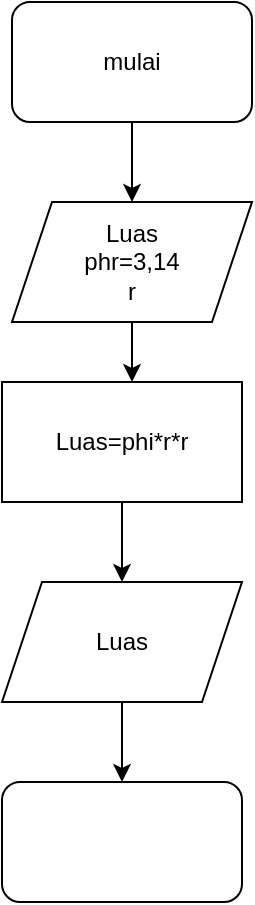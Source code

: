 <mxfile version="22.0.8" type="github">
  <diagram name="Page-1" id="XzAOK42XMHf_HvzHpqpR">
    <mxGraphModel dx="880" dy="470" grid="1" gridSize="10" guides="1" tooltips="1" connect="1" arrows="1" fold="1" page="1" pageScale="1" pageWidth="850" pageHeight="1100" math="0" shadow="0">
      <root>
        <mxCell id="0" />
        <mxCell id="1" parent="0" />
        <mxCell id="7xI8hQdz-0YjhtMK9TDG-1" value="mulai" style="rounded=1;whiteSpace=wrap;html=1;" vertex="1" parent="1">
          <mxGeometry x="310" y="10" width="120" height="60" as="geometry" />
        </mxCell>
        <mxCell id="7xI8hQdz-0YjhtMK9TDG-4" value="&lt;div&gt;Luas=phi*r*r&lt;/div&gt;" style="rounded=0;whiteSpace=wrap;html=1;" vertex="1" parent="1">
          <mxGeometry x="305" y="200" width="120" height="60" as="geometry" />
        </mxCell>
        <mxCell id="7xI8hQdz-0YjhtMK9TDG-5" value="Luas" style="shape=parallelogram;perimeter=parallelogramPerimeter;whiteSpace=wrap;html=1;fixedSize=1;" vertex="1" parent="1">
          <mxGeometry x="305" y="300" width="120" height="60" as="geometry" />
        </mxCell>
        <mxCell id="7xI8hQdz-0YjhtMK9TDG-6" value="" style="rounded=1;whiteSpace=wrap;html=1;" vertex="1" parent="1">
          <mxGeometry x="305" y="400" width="120" height="60" as="geometry" />
        </mxCell>
        <mxCell id="7xI8hQdz-0YjhtMK9TDG-12" value="&lt;div&gt;Luas&lt;/div&gt;&lt;div&gt;phr=3,14&lt;/div&gt;&lt;div&gt;r&lt;br&gt;&lt;/div&gt;" style="shape=parallelogram;perimeter=parallelogramPerimeter;whiteSpace=wrap;html=1;fixedSize=1;" vertex="1" parent="1">
          <mxGeometry x="310" y="110" width="120" height="60" as="geometry" />
        </mxCell>
        <mxCell id="7xI8hQdz-0YjhtMK9TDG-13" value="" style="endArrow=classic;html=1;rounded=0;exitX=0.5;exitY=1;exitDx=0;exitDy=0;entryX=0.5;entryY=0;entryDx=0;entryDy=0;" edge="1" parent="1" source="7xI8hQdz-0YjhtMK9TDG-1" target="7xI8hQdz-0YjhtMK9TDG-12">
          <mxGeometry width="50" height="50" relative="1" as="geometry">
            <mxPoint x="400" y="270" as="sourcePoint" />
            <mxPoint x="450" y="220" as="targetPoint" />
          </mxGeometry>
        </mxCell>
        <mxCell id="7xI8hQdz-0YjhtMK9TDG-15" value="" style="endArrow=classic;html=1;rounded=0;exitX=0.5;exitY=1;exitDx=0;exitDy=0;" edge="1" parent="1" source="7xI8hQdz-0YjhtMK9TDG-12">
          <mxGeometry width="50" height="50" relative="1" as="geometry">
            <mxPoint x="400" y="270" as="sourcePoint" />
            <mxPoint x="370" y="200" as="targetPoint" />
          </mxGeometry>
        </mxCell>
        <mxCell id="7xI8hQdz-0YjhtMK9TDG-16" value="" style="endArrow=classic;html=1;rounded=0;exitX=0.5;exitY=1;exitDx=0;exitDy=0;entryX=0.5;entryY=0;entryDx=0;entryDy=0;" edge="1" parent="1" source="7xI8hQdz-0YjhtMK9TDG-4" target="7xI8hQdz-0YjhtMK9TDG-5">
          <mxGeometry width="50" height="50" relative="1" as="geometry">
            <mxPoint x="400" y="270" as="sourcePoint" />
            <mxPoint x="450" y="220" as="targetPoint" />
          </mxGeometry>
        </mxCell>
        <mxCell id="7xI8hQdz-0YjhtMK9TDG-17" value="" style="endArrow=classic;html=1;rounded=0;exitX=0.5;exitY=1;exitDx=0;exitDy=0;" edge="1" parent="1" source="7xI8hQdz-0YjhtMK9TDG-5" target="7xI8hQdz-0YjhtMK9TDG-6">
          <mxGeometry width="50" height="50" relative="1" as="geometry">
            <mxPoint x="400" y="270" as="sourcePoint" />
            <mxPoint x="450" y="220" as="targetPoint" />
          </mxGeometry>
        </mxCell>
      </root>
    </mxGraphModel>
  </diagram>
</mxfile>
